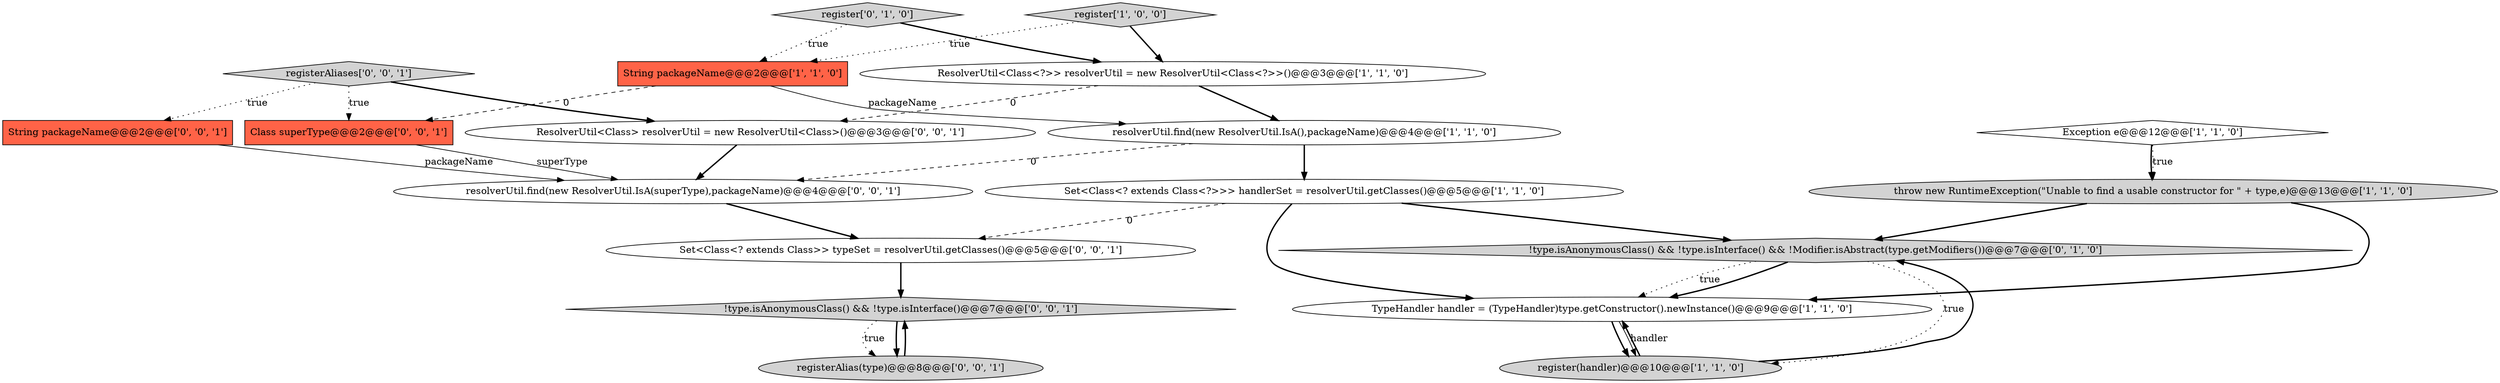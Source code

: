digraph {
9 [style = filled, label = "register['0', '1', '0']", fillcolor = lightgray, shape = diamond image = "AAA0AAABBB2BBB"];
4 [style = filled, label = "resolverUtil.find(new ResolverUtil.IsA(),packageName)@@@4@@@['1', '1', '0']", fillcolor = white, shape = ellipse image = "AAA0AAABBB1BBB"];
3 [style = filled, label = "ResolverUtil<Class<?>> resolverUtil = new ResolverUtil<Class<?>>()@@@3@@@['1', '1', '0']", fillcolor = white, shape = ellipse image = "AAA0AAABBB1BBB"];
5 [style = filled, label = "register['1', '0', '0']", fillcolor = lightgray, shape = diamond image = "AAA0AAABBB1BBB"];
15 [style = filled, label = "Class superType@@@2@@@['0', '0', '1']", fillcolor = tomato, shape = box image = "AAA0AAABBB3BBB"];
17 [style = filled, label = "ResolverUtil<Class> resolverUtil = new ResolverUtil<Class>()@@@3@@@['0', '0', '1']", fillcolor = white, shape = ellipse image = "AAA0AAABBB3BBB"];
16 [style = filled, label = "Set<Class<? extends Class>> typeSet = resolverUtil.getClasses()@@@5@@@['0', '0', '1']", fillcolor = white, shape = ellipse image = "AAA0AAABBB3BBB"];
6 [style = filled, label = "String packageName@@@2@@@['1', '1', '0']", fillcolor = tomato, shape = box image = "AAA0AAABBB1BBB"];
1 [style = filled, label = "Exception e@@@12@@@['1', '1', '0']", fillcolor = white, shape = diamond image = "AAA0AAABBB1BBB"];
10 [style = filled, label = "!type.isAnonymousClass() && !type.isInterface() && !Modifier.isAbstract(type.getModifiers())@@@7@@@['0', '1', '0']", fillcolor = lightgray, shape = diamond image = "AAA1AAABBB2BBB"];
13 [style = filled, label = "resolverUtil.find(new ResolverUtil.IsA(superType),packageName)@@@4@@@['0', '0', '1']", fillcolor = white, shape = ellipse image = "AAA0AAABBB3BBB"];
7 [style = filled, label = "TypeHandler handler = (TypeHandler)type.getConstructor().newInstance()@@@9@@@['1', '1', '0']", fillcolor = white, shape = ellipse image = "AAA0AAABBB1BBB"];
18 [style = filled, label = "!type.isAnonymousClass() && !type.isInterface()@@@7@@@['0', '0', '1']", fillcolor = lightgray, shape = diamond image = "AAA0AAABBB3BBB"];
14 [style = filled, label = "String packageName@@@2@@@['0', '0', '1']", fillcolor = tomato, shape = box image = "AAA0AAABBB3BBB"];
11 [style = filled, label = "registerAliases['0', '0', '1']", fillcolor = lightgray, shape = diamond image = "AAA0AAABBB3BBB"];
8 [style = filled, label = "register(handler)@@@10@@@['1', '1', '0']", fillcolor = lightgray, shape = ellipse image = "AAA0AAABBB1BBB"];
0 [style = filled, label = "throw new RuntimeException(\"Unable to find a usable constructor for \" + type,e)@@@13@@@['1', '1', '0']", fillcolor = lightgray, shape = ellipse image = "AAA0AAABBB1BBB"];
2 [style = filled, label = "Set<Class<? extends Class<?>>> handlerSet = resolverUtil.getClasses()@@@5@@@['1', '1', '0']", fillcolor = white, shape = ellipse image = "AAA0AAABBB1BBB"];
12 [style = filled, label = "registerAlias(type)@@@8@@@['0', '0', '1']", fillcolor = lightgray, shape = ellipse image = "AAA0AAABBB3BBB"];
6->4 [style = solid, label="packageName"];
7->8 [style = bold, label=""];
3->17 [style = dashed, label="0"];
1->0 [style = dotted, label="true"];
2->7 [style = bold, label=""];
0->7 [style = bold, label=""];
16->18 [style = bold, label=""];
9->3 [style = bold, label=""];
2->10 [style = bold, label=""];
11->17 [style = bold, label=""];
10->7 [style = dotted, label="true"];
18->12 [style = dotted, label="true"];
9->6 [style = dotted, label="true"];
4->2 [style = bold, label=""];
0->10 [style = bold, label=""];
5->6 [style = dotted, label="true"];
2->16 [style = dashed, label="0"];
10->7 [style = bold, label=""];
11->14 [style = dotted, label="true"];
13->16 [style = bold, label=""];
10->8 [style = dotted, label="true"];
17->13 [style = bold, label=""];
14->13 [style = solid, label="packageName"];
15->13 [style = solid, label="superType"];
12->18 [style = bold, label=""];
11->15 [style = dotted, label="true"];
8->7 [style = bold, label=""];
7->8 [style = solid, label="handler"];
6->15 [style = dashed, label="0"];
4->13 [style = dashed, label="0"];
5->3 [style = bold, label=""];
18->12 [style = bold, label=""];
3->4 [style = bold, label=""];
8->10 [style = bold, label=""];
1->0 [style = bold, label=""];
}
